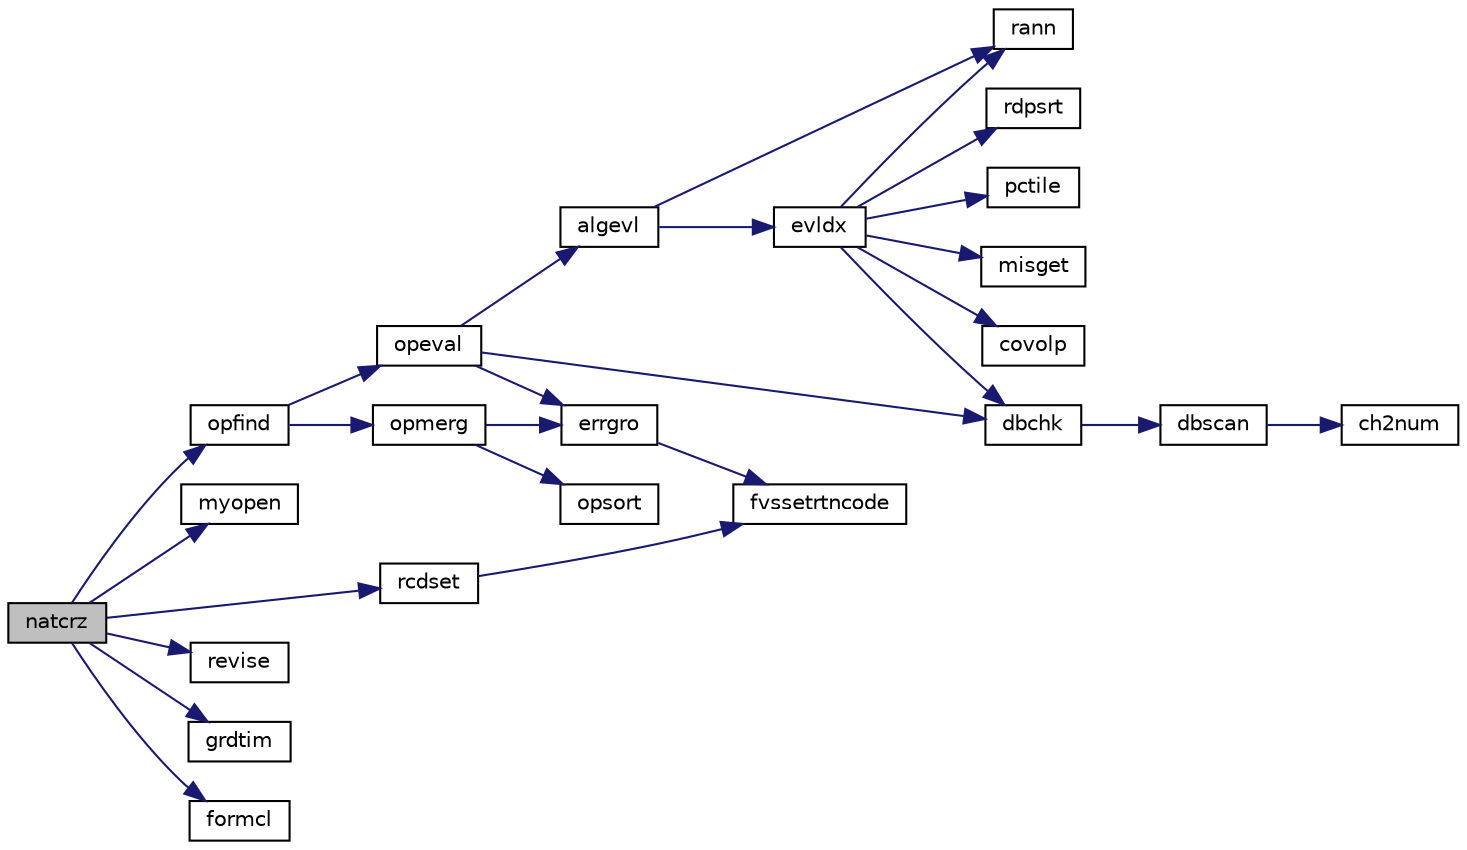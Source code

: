 digraph "natcrz"
{
  edge [fontname="Helvetica",fontsize="10",labelfontname="Helvetica",labelfontsize="10"];
  node [fontname="Helvetica",fontsize="10",shape=record];
  rankdir="LR";
  Node1 [label="natcrz",height=0.2,width=0.4,color="black", fillcolor="grey75", style="filled", fontcolor="black"];
  Node1 -> Node2 [color="midnightblue",fontsize="10",style="solid",fontname="Helvetica"];
  Node2 [label="opfind",height=0.2,width=0.4,color="black", fillcolor="white", style="filled",URL="$opfind_8f.html#a324ef558c0f597354b656e718563559e"];
  Node2 -> Node3 [color="midnightblue",fontsize="10",style="solid",fontname="Helvetica"];
  Node3 [label="opmerg",height=0.2,width=0.4,color="black", fillcolor="white", style="filled",URL="$opmerg_8f.html#a5d8719ff40889d676ef5684c77e348bf"];
  Node3 -> Node4 [color="midnightblue",fontsize="10",style="solid",fontname="Helvetica"];
  Node4 [label="errgro",height=0.2,width=0.4,color="black", fillcolor="white", style="filled",URL="$errgro_8f.html#a638bc8982f252f2894cb512c31d9890a"];
  Node4 -> Node5 [color="midnightblue",fontsize="10",style="solid",fontname="Helvetica"];
  Node5 [label="fvssetrtncode",height=0.2,width=0.4,color="black", fillcolor="white", style="filled",URL="$cmdline_8f.html#a079170808ee3336a99645e9e57dfe5a9"];
  Node3 -> Node6 [color="midnightblue",fontsize="10",style="solid",fontname="Helvetica"];
  Node6 [label="opsort",height=0.2,width=0.4,color="black", fillcolor="white", style="filled",URL="$opsort_8f.html#a6681e6cd0f66844e47a1ea085ef16452"];
  Node2 -> Node7 [color="midnightblue",fontsize="10",style="solid",fontname="Helvetica"];
  Node7 [label="opeval",height=0.2,width=0.4,color="black", fillcolor="white", style="filled",URL="$opeval_8f.html#a7f578a6ee493fc264a7af83a1fbdb14f"];
  Node7 -> Node8 [color="midnightblue",fontsize="10",style="solid",fontname="Helvetica"];
  Node8 [label="dbchk",height=0.2,width=0.4,color="black", fillcolor="white", style="filled",URL="$dbchk_8f.html#a50e82b8d87ebaeb63d8e1abab05bc20b"];
  Node8 -> Node9 [color="midnightblue",fontsize="10",style="solid",fontname="Helvetica"];
  Node9 [label="dbscan",height=0.2,width=0.4,color="black", fillcolor="white", style="filled",URL="$dbscan_8f.html#a18f1eb65a1dbf6141e44b1ac4a10757e"];
  Node9 -> Node10 [color="midnightblue",fontsize="10",style="solid",fontname="Helvetica"];
  Node10 [label="ch2num",height=0.2,width=0.4,color="black", fillcolor="white", style="filled",URL="$ch2num_8f.html#acc5a9987290b4e6c8cfe65bd2cd93540"];
  Node7 -> Node11 [color="midnightblue",fontsize="10",style="solid",fontname="Helvetica"];
  Node11 [label="algevl",height=0.2,width=0.4,color="black", fillcolor="white", style="filled",URL="$algevl_8f.html#af247fcf48bbb347b22ae4f542c7b8ff4"];
  Node11 -> Node12 [color="midnightblue",fontsize="10",style="solid",fontname="Helvetica"];
  Node12 [label="rann",height=0.2,width=0.4,color="black", fillcolor="white", style="filled",URL="$rann_8f.html#adcf580f559b80223c24308901aeda3c0"];
  Node11 -> Node13 [color="midnightblue",fontsize="10",style="solid",fontname="Helvetica"];
  Node13 [label="evldx",height=0.2,width=0.4,color="black", fillcolor="white", style="filled",URL="$evldx_8f.html#adb0d63ac59f362dfb6e7b6cf34509669"];
  Node13 -> Node12 [color="midnightblue",fontsize="10",style="solid",fontname="Helvetica"];
  Node13 -> Node8 [color="midnightblue",fontsize="10",style="solid",fontname="Helvetica"];
  Node13 -> Node14 [color="midnightblue",fontsize="10",style="solid",fontname="Helvetica"];
  Node14 [label="misget",height=0.2,width=0.4,color="black", fillcolor="white", style="filled",URL="$misget_8f.html#a1287765232a4e41af838bb4967b34007"];
  Node13 -> Node15 [color="midnightblue",fontsize="10",style="solid",fontname="Helvetica"];
  Node15 [label="covolp",height=0.2,width=0.4,color="black", fillcolor="white", style="filled",URL="$covolp_8f.html#a03e184cd2613360b70dd021f8da2f5d6"];
  Node13 -> Node16 [color="midnightblue",fontsize="10",style="solid",fontname="Helvetica"];
  Node16 [label="rdpsrt",height=0.2,width=0.4,color="black", fillcolor="white", style="filled",URL="$rdpsrt_8f.html#a0f0c79b72af19ed56f74ee89ecae6877"];
  Node13 -> Node17 [color="midnightblue",fontsize="10",style="solid",fontname="Helvetica"];
  Node17 [label="pctile",height=0.2,width=0.4,color="black", fillcolor="white", style="filled",URL="$pctile_8f.html#a12d7263064b7cef81de7e72852800b83"];
  Node7 -> Node4 [color="midnightblue",fontsize="10",style="solid",fontname="Helvetica"];
  Node1 -> Node18 [color="midnightblue",fontsize="10",style="solid",fontname="Helvetica"];
  Node18 [label="myopen",height=0.2,width=0.4,color="black", fillcolor="white", style="filled",URL="$myopen_8f.html#ab25efa78ed701d464a48e5eb0cf91979"];
  Node1 -> Node19 [color="midnightblue",fontsize="10",style="solid",fontname="Helvetica"];
  Node19 [label="rcdset",height=0.2,width=0.4,color="black", fillcolor="white", style="filled",URL="$rcdset_8f.html#a1dba8a40ee085d920a3ebb27fcd34a59"];
  Node19 -> Node5 [color="midnightblue",fontsize="10",style="solid",fontname="Helvetica"];
  Node1 -> Node20 [color="midnightblue",fontsize="10",style="solid",fontname="Helvetica"];
  Node20 [label="revise",height=0.2,width=0.4,color="black", fillcolor="white", style="filled",URL="$revise_8f.html#a760f6639eabbb44bc7694760f0598231"];
  Node1 -> Node21 [color="midnightblue",fontsize="10",style="solid",fontname="Helvetica"];
  Node21 [label="grdtim",height=0.2,width=0.4,color="black", fillcolor="white", style="filled",URL="$grdtim_8f.html#ad10217068165ab4b799e84db9a37e052"];
  Node1 -> Node22 [color="midnightblue",fontsize="10",style="solid",fontname="Helvetica"];
  Node22 [label="formcl",height=0.2,width=0.4,color="black", fillcolor="white", style="filled",URL="$formcl_8f.html#a04dbb6aff6afd27ef10f419ea7469a1a"];
}

